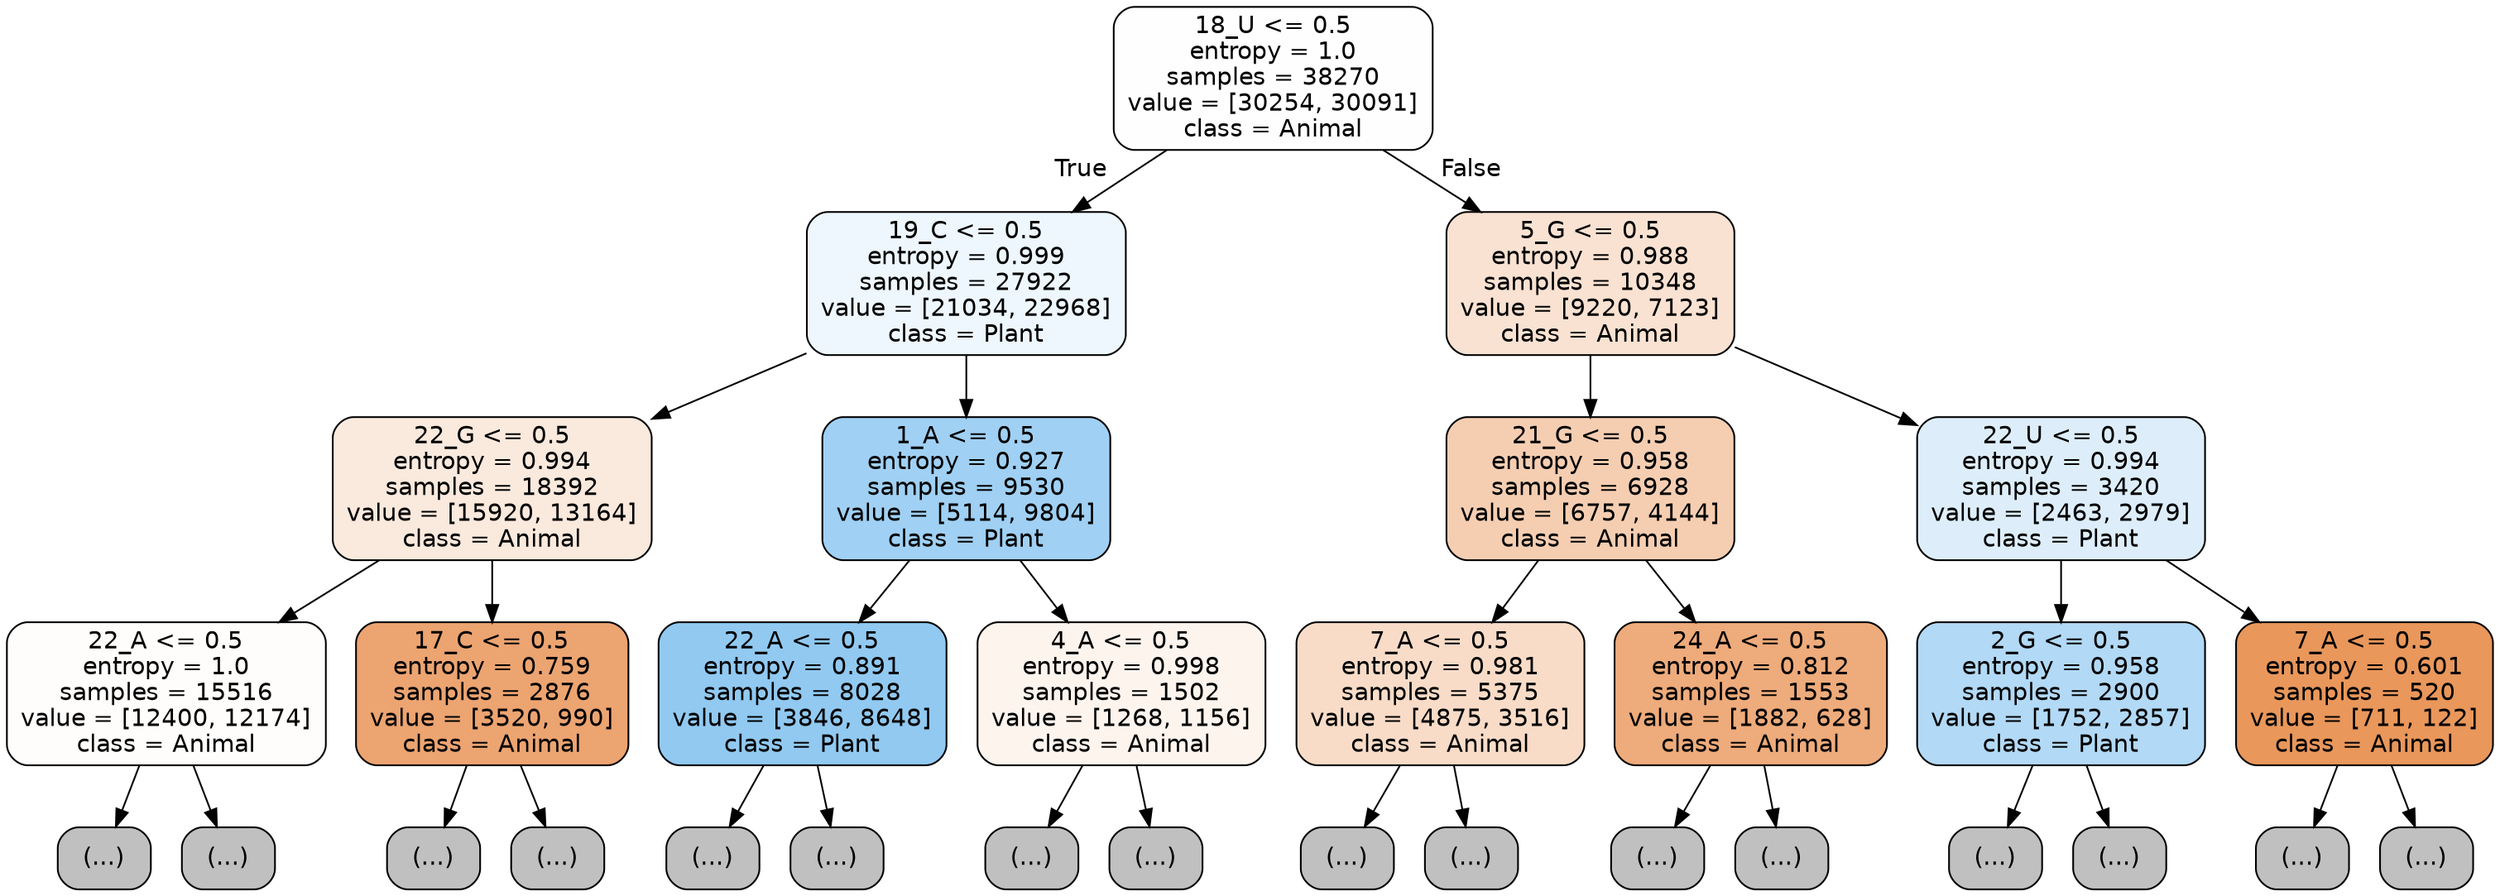 digraph Tree {
node [shape=box, style="filled, rounded", color="black", fontname="helvetica"] ;
edge [fontname="helvetica"] ;
0 [label="18_U <= 0.5\nentropy = 1.0\nsamples = 38270\nvalue = [30254, 30091]\nclass = Animal", fillcolor="#fffefe"] ;
1 [label="19_C <= 0.5\nentropy = 0.999\nsamples = 27922\nvalue = [21034, 22968]\nclass = Plant", fillcolor="#eef7fd"] ;
0 -> 1 [labeldistance=2.5, labelangle=45, headlabel="True"] ;
2 [label="22_G <= 0.5\nentropy = 0.994\nsamples = 18392\nvalue = [15920, 13164]\nclass = Animal", fillcolor="#fae9dd"] ;
1 -> 2 ;
3 [label="22_A <= 0.5\nentropy = 1.0\nsamples = 15516\nvalue = [12400, 12174]\nclass = Animal", fillcolor="#fffdfb"] ;
2 -> 3 ;
4 [label="(...)", fillcolor="#C0C0C0"] ;
3 -> 4 ;
7209 [label="(...)", fillcolor="#C0C0C0"] ;
3 -> 7209 ;
8232 [label="17_C <= 0.5\nentropy = 0.759\nsamples = 2876\nvalue = [3520, 990]\nclass = Animal", fillcolor="#eca471"] ;
2 -> 8232 ;
8233 [label="(...)", fillcolor="#C0C0C0"] ;
8232 -> 8233 ;
9124 [label="(...)", fillcolor="#C0C0C0"] ;
8232 -> 9124 ;
9389 [label="1_A <= 0.5\nentropy = 0.927\nsamples = 9530\nvalue = [5114, 9804]\nclass = Plant", fillcolor="#a0d0f3"] ;
1 -> 9389 ;
9390 [label="22_A <= 0.5\nentropy = 0.891\nsamples = 8028\nvalue = [3846, 8648]\nclass = Plant", fillcolor="#91c9f1"] ;
9389 -> 9390 ;
9391 [label="(...)", fillcolor="#C0C0C0"] ;
9390 -> 9391 ;
11502 [label="(...)", fillcolor="#C0C0C0"] ;
9390 -> 11502 ;
11821 [label="4_A <= 0.5\nentropy = 0.998\nsamples = 1502\nvalue = [1268, 1156]\nclass = Animal", fillcolor="#fdf4ee"] ;
9389 -> 11821 ;
11822 [label="(...)", fillcolor="#C0C0C0"] ;
11821 -> 11822 ;
12327 [label="(...)", fillcolor="#C0C0C0"] ;
11821 -> 12327 ;
12474 [label="5_G <= 0.5\nentropy = 0.988\nsamples = 10348\nvalue = [9220, 7123]\nclass = Animal", fillcolor="#f9e2d2"] ;
0 -> 12474 [labeldistance=2.5, labelangle=-45, headlabel="False"] ;
12475 [label="21_G <= 0.5\nentropy = 0.958\nsamples = 6928\nvalue = [6757, 4144]\nclass = Animal", fillcolor="#f5ceb2"] ;
12474 -> 12475 ;
12476 [label="7_A <= 0.5\nentropy = 0.981\nsamples = 5375\nvalue = [4875, 3516]\nclass = Animal", fillcolor="#f8dcc8"] ;
12475 -> 12476 ;
12477 [label="(...)", fillcolor="#C0C0C0"] ;
12476 -> 12477 ;
14366 [label="(...)", fillcolor="#C0C0C0"] ;
12476 -> 14366 ;
15073 [label="24_A <= 0.5\nentropy = 0.812\nsamples = 1553\nvalue = [1882, 628]\nclass = Animal", fillcolor="#eeab7b"] ;
12475 -> 15073 ;
15074 [label="(...)", fillcolor="#C0C0C0"] ;
15073 -> 15074 ;
15721 [label="(...)", fillcolor="#C0C0C0"] ;
15073 -> 15721 ;
15736 [label="22_U <= 0.5\nentropy = 0.994\nsamples = 3420\nvalue = [2463, 2979]\nclass = Plant", fillcolor="#ddeefa"] ;
12474 -> 15736 ;
15737 [label="2_G <= 0.5\nentropy = 0.958\nsamples = 2900\nvalue = [1752, 2857]\nclass = Plant", fillcolor="#b2d9f5"] ;
15736 -> 15737 ;
15738 [label="(...)", fillcolor="#C0C0C0"] ;
15737 -> 15738 ;
16477 [label="(...)", fillcolor="#C0C0C0"] ;
15737 -> 16477 ;
16794 [label="7_A <= 0.5\nentropy = 0.601\nsamples = 520\nvalue = [711, 122]\nclass = Animal", fillcolor="#e9975b"] ;
15736 -> 16794 ;
16795 [label="(...)", fillcolor="#C0C0C0"] ;
16794 -> 16795 ;
16890 [label="(...)", fillcolor="#C0C0C0"] ;
16794 -> 16890 ;
}